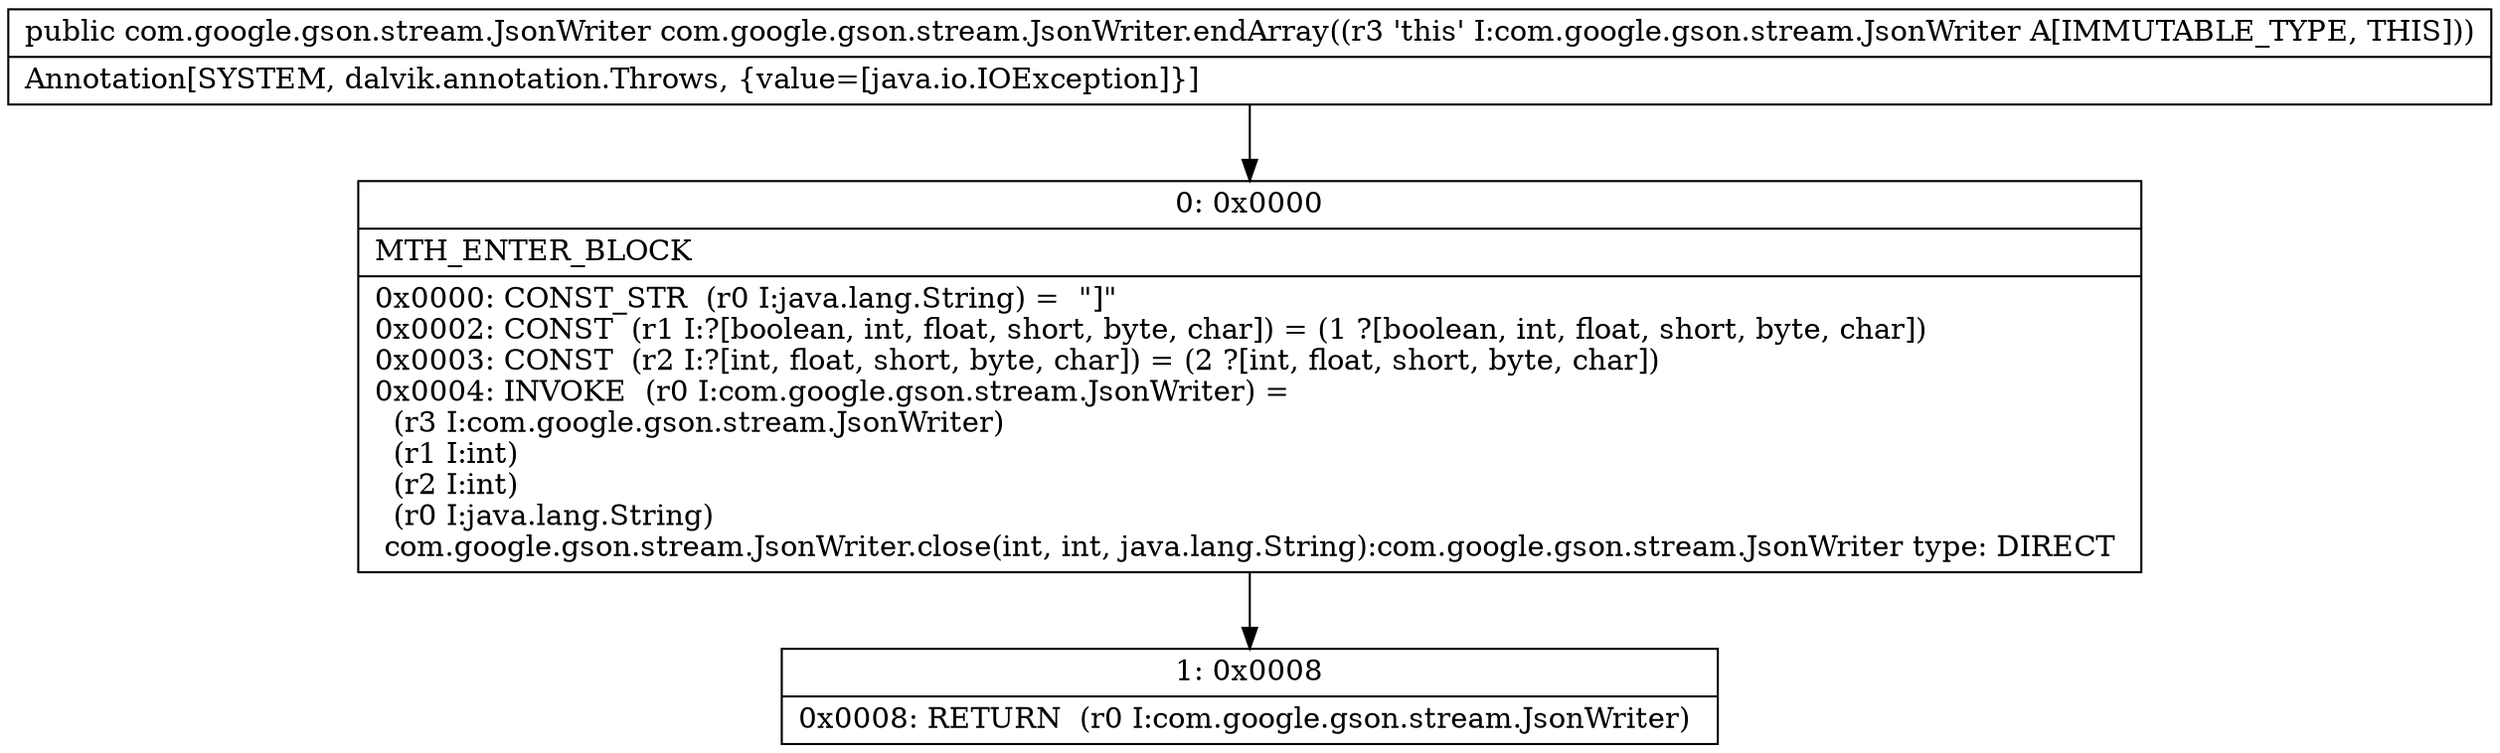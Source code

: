 digraph "CFG forcom.google.gson.stream.JsonWriter.endArray()Lcom\/google\/gson\/stream\/JsonWriter;" {
Node_0 [shape=record,label="{0\:\ 0x0000|MTH_ENTER_BLOCK\l|0x0000: CONST_STR  (r0 I:java.lang.String) =  \"]\" \l0x0002: CONST  (r1 I:?[boolean, int, float, short, byte, char]) = (1 ?[boolean, int, float, short, byte, char]) \l0x0003: CONST  (r2 I:?[int, float, short, byte, char]) = (2 ?[int, float, short, byte, char]) \l0x0004: INVOKE  (r0 I:com.google.gson.stream.JsonWriter) = \l  (r3 I:com.google.gson.stream.JsonWriter)\l  (r1 I:int)\l  (r2 I:int)\l  (r0 I:java.lang.String)\l com.google.gson.stream.JsonWriter.close(int, int, java.lang.String):com.google.gson.stream.JsonWriter type: DIRECT \l}"];
Node_1 [shape=record,label="{1\:\ 0x0008|0x0008: RETURN  (r0 I:com.google.gson.stream.JsonWriter) \l}"];
MethodNode[shape=record,label="{public com.google.gson.stream.JsonWriter com.google.gson.stream.JsonWriter.endArray((r3 'this' I:com.google.gson.stream.JsonWriter A[IMMUTABLE_TYPE, THIS]))  | Annotation[SYSTEM, dalvik.annotation.Throws, \{value=[java.io.IOException]\}]\l}"];
MethodNode -> Node_0;
Node_0 -> Node_1;
}

